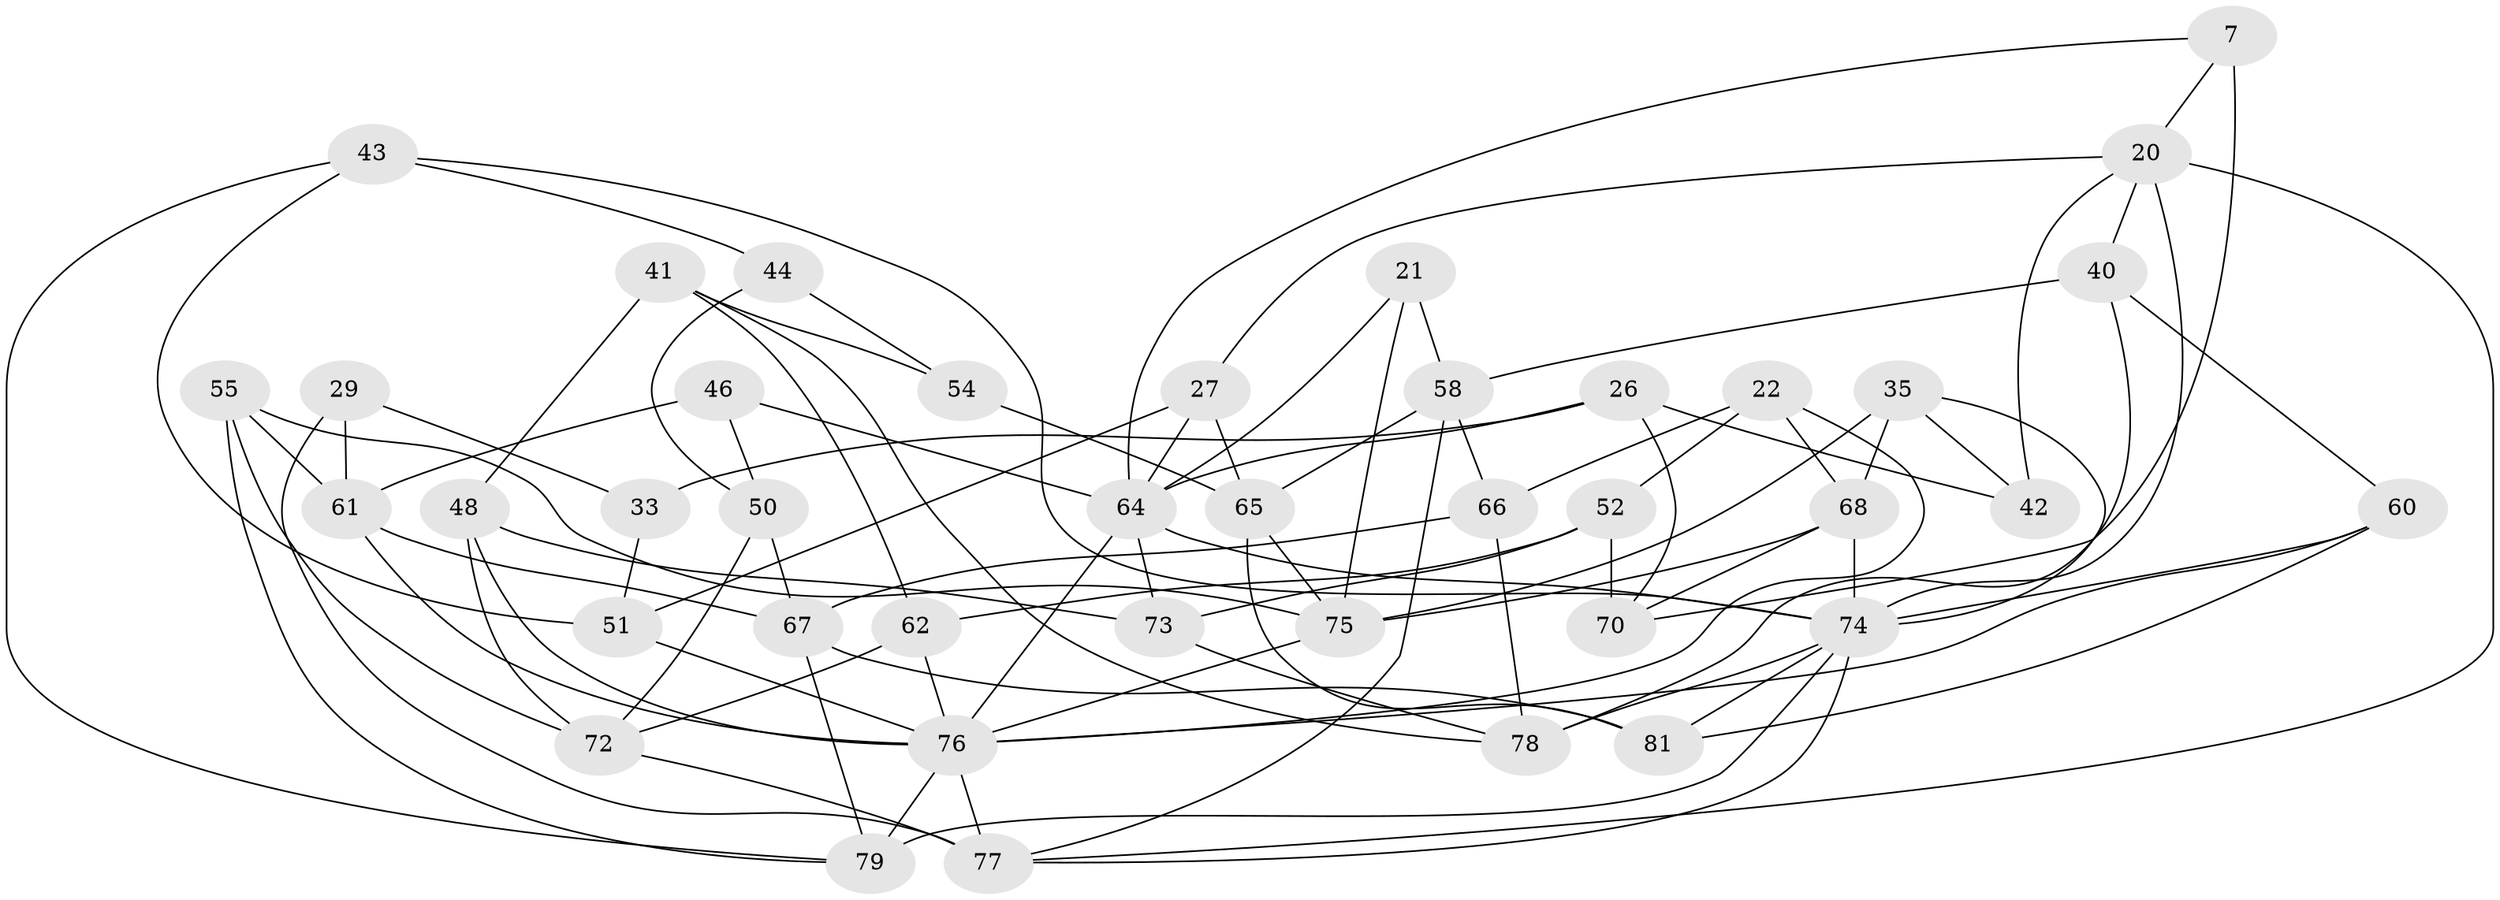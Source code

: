 // original degree distribution, {4: 1.0}
// Generated by graph-tools (version 1.1) at 2025/59/03/09/25 04:59:12]
// undirected, 40 vertices, 91 edges
graph export_dot {
graph [start="1"]
  node [color=gray90,style=filled];
  7;
  20 [super="+19"];
  21;
  22;
  26;
  27;
  29;
  33;
  35 [super="+12"];
  40;
  41;
  42;
  43 [super="+17"];
  44;
  46;
  48;
  50;
  51 [super="+30"];
  52;
  54;
  55 [super="+31"];
  58 [super="+18"];
  60;
  61 [super="+13"];
  62;
  64 [super="+39"];
  65 [super="+32"];
  66;
  67 [super="+34"];
  68 [super="+53"];
  70 [super="+3"];
  72 [super="+16"];
  73;
  74 [super="+56+15+69"];
  75 [super="+47+36"];
  76 [super="+59+49"];
  77 [super="+25+71"];
  78 [super="+57"];
  79 [super="+63"];
  81 [super="+80"];
  7 -- 70 [weight=2];
  7 -- 64;
  7 -- 20;
  20 -- 40;
  20 -- 27;
  20 -- 77;
  20 -- 42;
  20 -- 74;
  21 -- 58 [weight=2];
  21 -- 64;
  21 -- 75;
  22 -- 66;
  22 -- 52;
  22 -- 76;
  22 -- 68;
  26 -- 64;
  26 -- 70;
  26 -- 33;
  26 -- 42;
  27 -- 65;
  27 -- 64;
  27 -- 51;
  29 -- 33;
  29 -- 77 [weight=2];
  29 -- 61;
  33 -- 51 [weight=2];
  35 -- 42 [weight=2];
  35 -- 74;
  35 -- 75 [weight=2];
  35 -- 68;
  40 -- 58;
  40 -- 60;
  40 -- 78;
  41 -- 54;
  41 -- 78;
  41 -- 48;
  41 -- 62;
  43 -- 44 [weight=2];
  43 -- 51 [weight=2];
  43 -- 74;
  43 -- 79;
  44 -- 54;
  44 -- 50;
  46 -- 61 [weight=2];
  46 -- 64;
  46 -- 50;
  48 -- 73;
  48 -- 72;
  48 -- 76;
  50 -- 67;
  50 -- 72;
  51 -- 76 [weight=3];
  52 -- 73;
  52 -- 62;
  52 -- 70;
  54 -- 65 [weight=2];
  55 -- 72 [weight=2];
  55 -- 61;
  55 -- 75 [weight=2];
  55 -- 79;
  58 -- 66;
  58 -- 65;
  58 -- 77;
  60 -- 74;
  60 -- 81;
  60 -- 76;
  61 -- 67;
  61 -- 76;
  62 -- 76;
  62 -- 72;
  64 -- 73;
  64 -- 76;
  64 -- 74;
  65 -- 81;
  65 -- 75;
  66 -- 67;
  66 -- 78;
  67 -- 81 [weight=2];
  67 -- 79;
  68 -- 75;
  68 -- 70 [weight=2];
  68 -- 74 [weight=3];
  72 -- 77;
  73 -- 78;
  74 -- 77 [weight=4];
  74 -- 79 [weight=2];
  74 -- 81 [weight=2];
  74 -- 78 [weight=2];
  75 -- 76;
  76 -- 79 [weight=3];
  76 -- 77 [weight=5];
}
